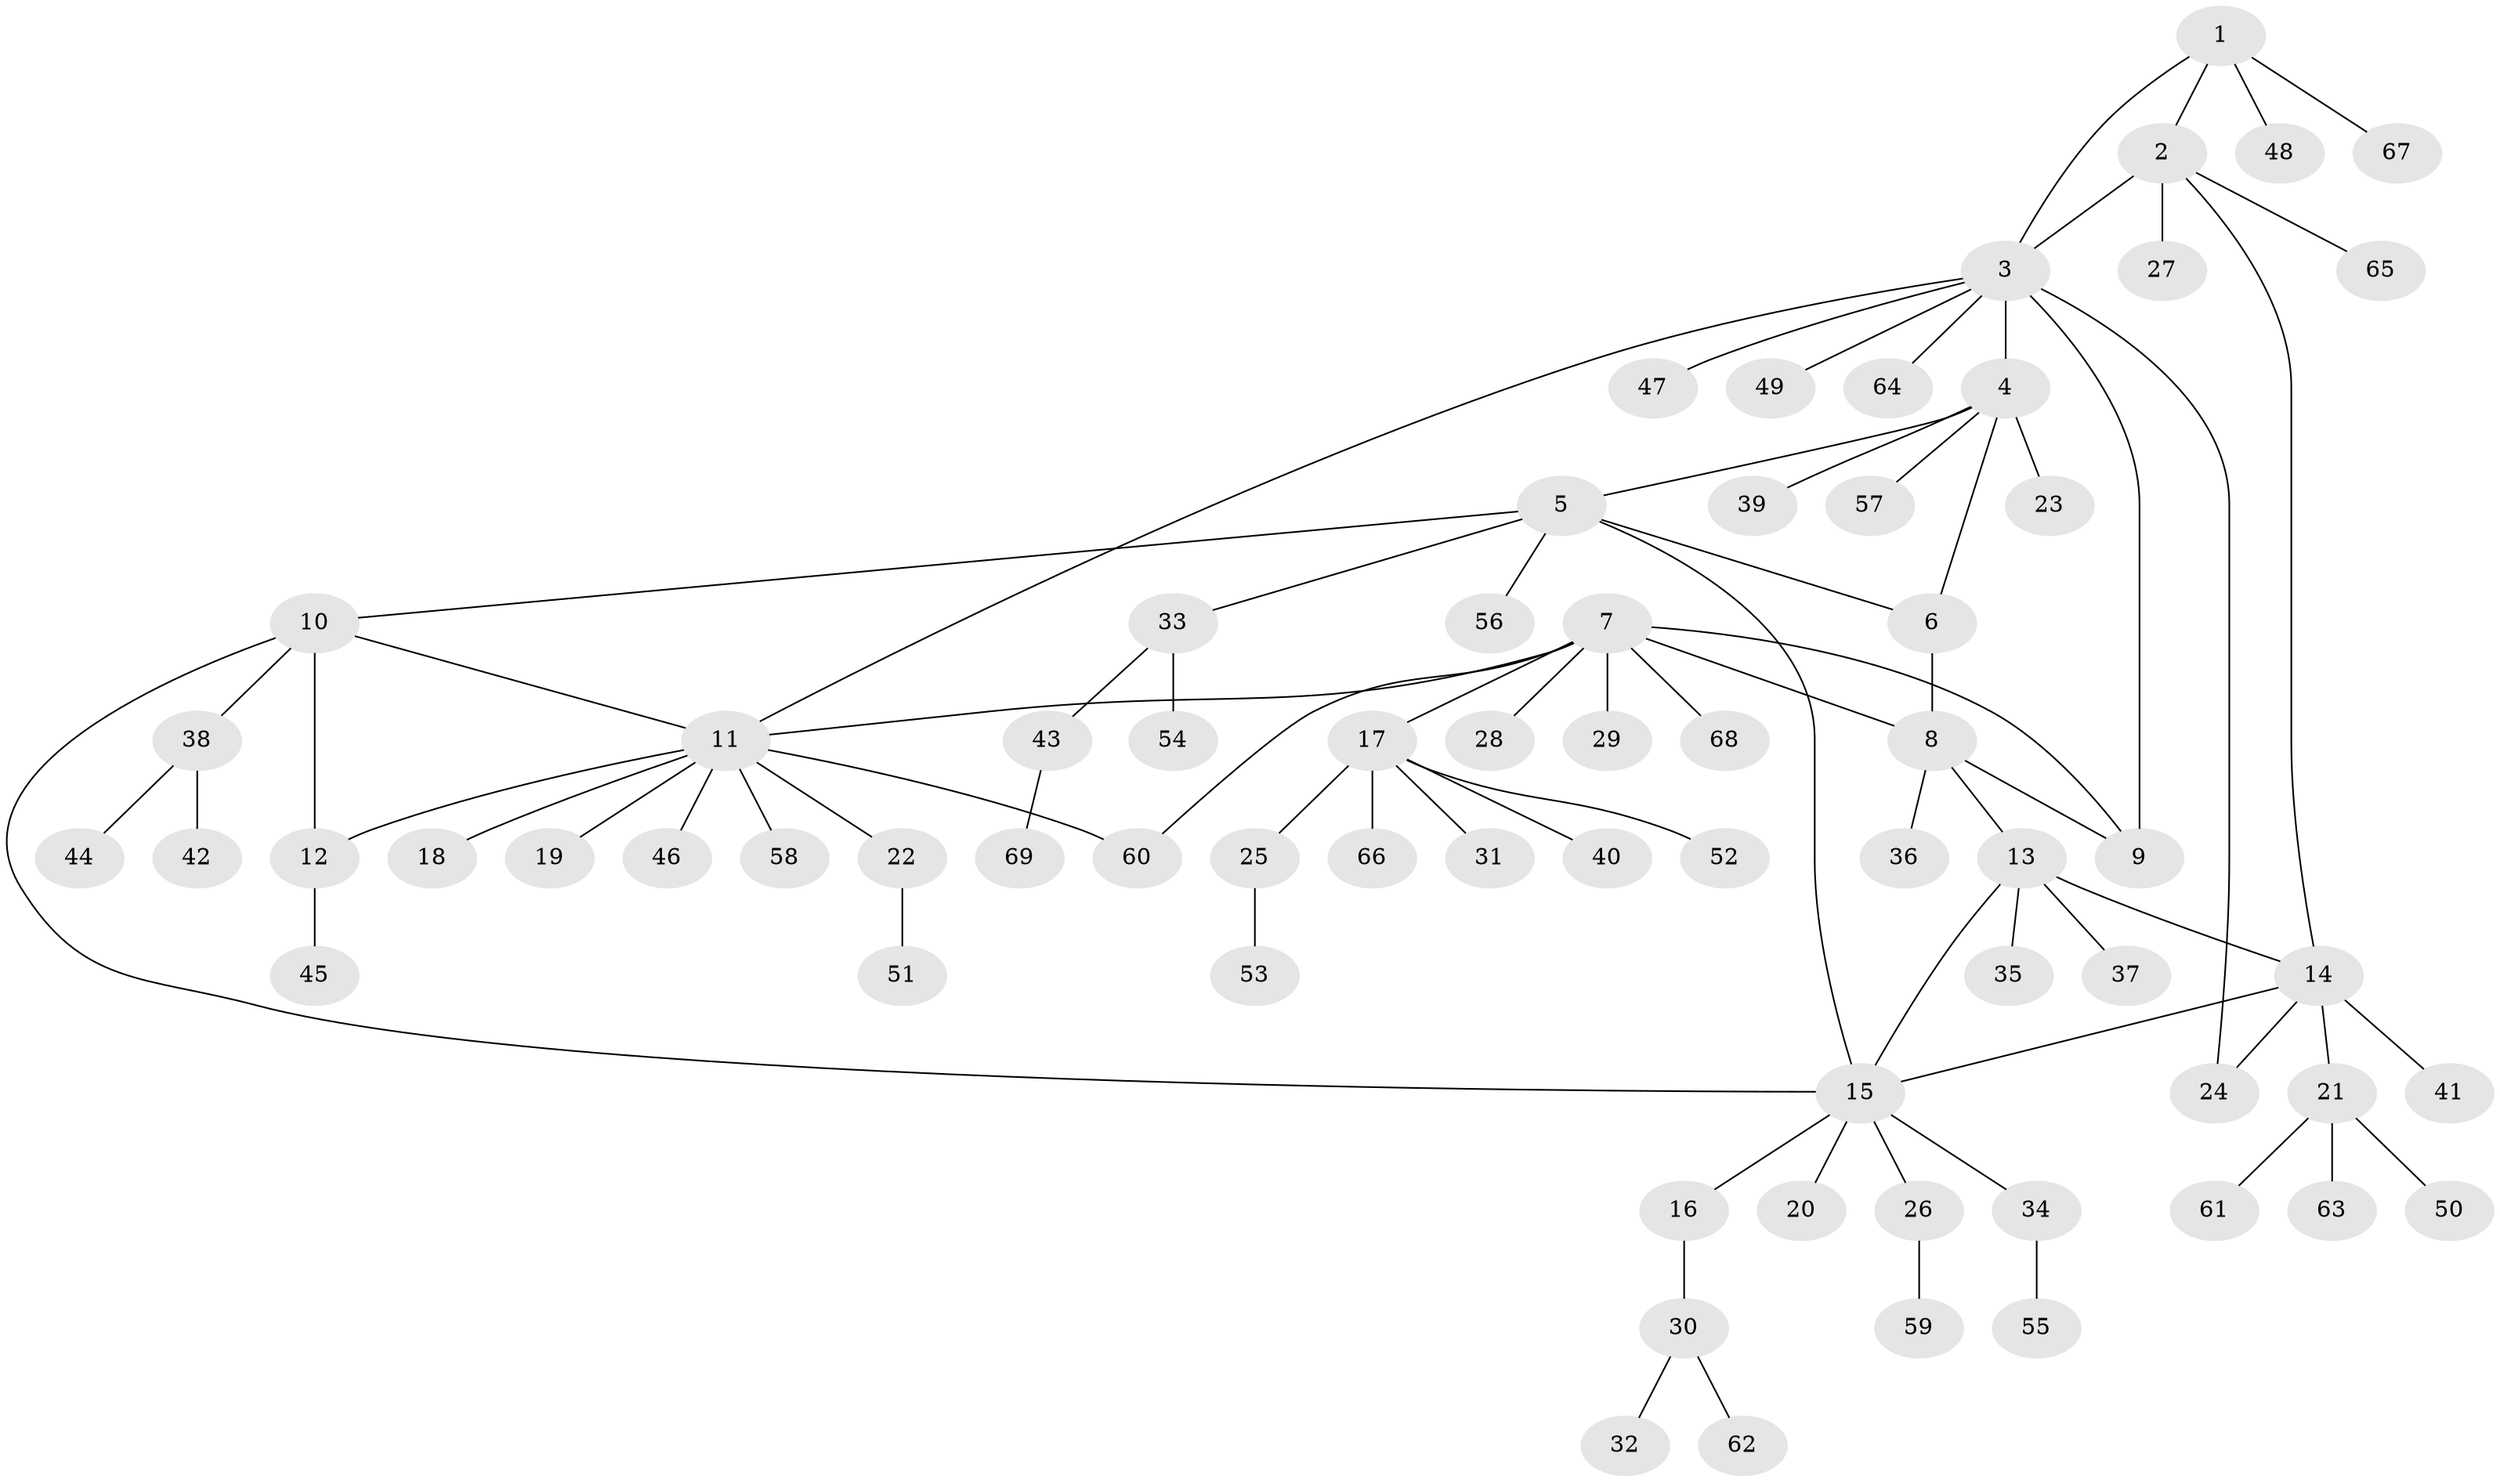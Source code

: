 // coarse degree distribution, {3: 0.0425531914893617, 4: 0.0425531914893617, 8: 0.06382978723404255, 5: 0.0851063829787234, 9: 0.02127659574468085, 2: 0.14893617021276595, 6: 0.02127659574468085, 1: 0.574468085106383}
// Generated by graph-tools (version 1.1) at 2025/24/03/03/25 07:24:18]
// undirected, 69 vertices, 81 edges
graph export_dot {
graph [start="1"]
  node [color=gray90,style=filled];
  1;
  2;
  3;
  4;
  5;
  6;
  7;
  8;
  9;
  10;
  11;
  12;
  13;
  14;
  15;
  16;
  17;
  18;
  19;
  20;
  21;
  22;
  23;
  24;
  25;
  26;
  27;
  28;
  29;
  30;
  31;
  32;
  33;
  34;
  35;
  36;
  37;
  38;
  39;
  40;
  41;
  42;
  43;
  44;
  45;
  46;
  47;
  48;
  49;
  50;
  51;
  52;
  53;
  54;
  55;
  56;
  57;
  58;
  59;
  60;
  61;
  62;
  63;
  64;
  65;
  66;
  67;
  68;
  69;
  1 -- 2;
  1 -- 3;
  1 -- 48;
  1 -- 67;
  2 -- 3;
  2 -- 14;
  2 -- 27;
  2 -- 65;
  3 -- 4;
  3 -- 9;
  3 -- 11;
  3 -- 24;
  3 -- 47;
  3 -- 49;
  3 -- 64;
  4 -- 5;
  4 -- 6;
  4 -- 23;
  4 -- 39;
  4 -- 57;
  5 -- 6;
  5 -- 10;
  5 -- 15;
  5 -- 33;
  5 -- 56;
  6 -- 8;
  7 -- 8;
  7 -- 9;
  7 -- 11;
  7 -- 17;
  7 -- 28;
  7 -- 29;
  7 -- 60;
  7 -- 68;
  8 -- 9;
  8 -- 13;
  8 -- 36;
  10 -- 11;
  10 -- 12;
  10 -- 15;
  10 -- 38;
  11 -- 12;
  11 -- 18;
  11 -- 19;
  11 -- 22;
  11 -- 46;
  11 -- 58;
  11 -- 60;
  12 -- 45;
  13 -- 14;
  13 -- 15;
  13 -- 35;
  13 -- 37;
  14 -- 15;
  14 -- 21;
  14 -- 24;
  14 -- 41;
  15 -- 16;
  15 -- 20;
  15 -- 26;
  15 -- 34;
  16 -- 30;
  17 -- 25;
  17 -- 31;
  17 -- 40;
  17 -- 52;
  17 -- 66;
  21 -- 50;
  21 -- 61;
  21 -- 63;
  22 -- 51;
  25 -- 53;
  26 -- 59;
  30 -- 32;
  30 -- 62;
  33 -- 43;
  33 -- 54;
  34 -- 55;
  38 -- 42;
  38 -- 44;
  43 -- 69;
}

